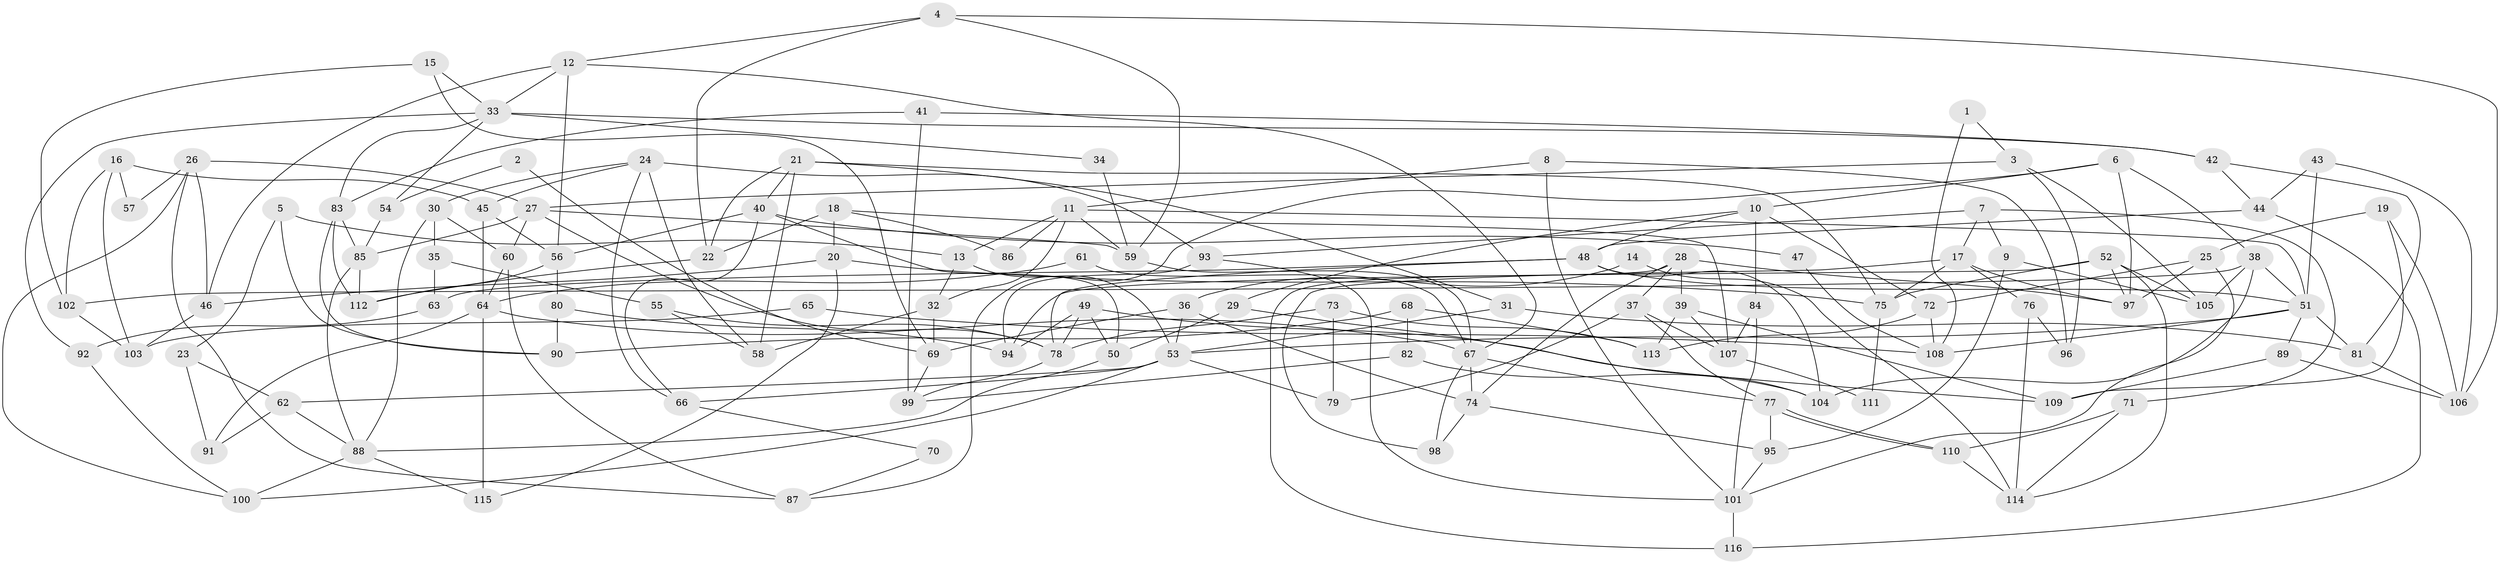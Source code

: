 // coarse degree distribution, {5: 0.22413793103448276, 2: 0.10344827586206896, 4: 0.25862068965517243, 8: 0.05172413793103448, 11: 0.017241379310344827, 3: 0.20689655172413793, 13: 0.017241379310344827, 7: 0.034482758620689655, 6: 0.034482758620689655, 10: 0.034482758620689655, 9: 0.017241379310344827}
// Generated by graph-tools (version 1.1) at 2025/55/03/04/25 21:55:09]
// undirected, 116 vertices, 232 edges
graph export_dot {
graph [start="1"]
  node [color=gray90,style=filled];
  1;
  2;
  3;
  4;
  5;
  6;
  7;
  8;
  9;
  10;
  11;
  12;
  13;
  14;
  15;
  16;
  17;
  18;
  19;
  20;
  21;
  22;
  23;
  24;
  25;
  26;
  27;
  28;
  29;
  30;
  31;
  32;
  33;
  34;
  35;
  36;
  37;
  38;
  39;
  40;
  41;
  42;
  43;
  44;
  45;
  46;
  47;
  48;
  49;
  50;
  51;
  52;
  53;
  54;
  55;
  56;
  57;
  58;
  59;
  60;
  61;
  62;
  63;
  64;
  65;
  66;
  67;
  68;
  69;
  70;
  71;
  72;
  73;
  74;
  75;
  76;
  77;
  78;
  79;
  80;
  81;
  82;
  83;
  84;
  85;
  86;
  87;
  88;
  89;
  90;
  91;
  92;
  93;
  94;
  95;
  96;
  97;
  98;
  99;
  100;
  101;
  102;
  103;
  104;
  105;
  106;
  107;
  108;
  109;
  110;
  111;
  112;
  113;
  114;
  115;
  116;
  1 -- 108;
  1 -- 3;
  2 -- 54;
  2 -- 69;
  3 -- 27;
  3 -- 96;
  3 -- 105;
  4 -- 59;
  4 -- 106;
  4 -- 12;
  4 -- 22;
  5 -- 13;
  5 -- 23;
  5 -- 90;
  6 -- 87;
  6 -- 10;
  6 -- 38;
  6 -- 97;
  7 -- 93;
  7 -- 17;
  7 -- 9;
  7 -- 71;
  8 -- 11;
  8 -- 101;
  8 -- 96;
  9 -- 105;
  9 -- 95;
  10 -- 84;
  10 -- 48;
  10 -- 29;
  10 -- 72;
  11 -- 32;
  11 -- 59;
  11 -- 13;
  11 -- 51;
  11 -- 86;
  12 -- 67;
  12 -- 33;
  12 -- 46;
  12 -- 56;
  13 -- 53;
  13 -- 32;
  14 -- 114;
  14 -- 36;
  15 -- 102;
  15 -- 69;
  15 -- 33;
  16 -- 103;
  16 -- 45;
  16 -- 57;
  16 -- 102;
  17 -- 75;
  17 -- 97;
  17 -- 76;
  17 -- 98;
  18 -- 22;
  18 -- 107;
  18 -- 20;
  18 -- 86;
  19 -- 25;
  19 -- 109;
  19 -- 106;
  20 -- 46;
  20 -- 75;
  20 -- 115;
  21 -- 22;
  21 -- 75;
  21 -- 31;
  21 -- 40;
  21 -- 58;
  22 -- 112;
  23 -- 91;
  23 -- 62;
  24 -- 58;
  24 -- 45;
  24 -- 30;
  24 -- 66;
  24 -- 93;
  25 -- 72;
  25 -- 97;
  25 -- 101;
  26 -- 100;
  26 -- 27;
  26 -- 46;
  26 -- 57;
  26 -- 87;
  27 -- 78;
  27 -- 85;
  27 -- 59;
  27 -- 60;
  28 -- 74;
  28 -- 39;
  28 -- 37;
  28 -- 97;
  28 -- 116;
  29 -- 104;
  29 -- 50;
  30 -- 35;
  30 -- 60;
  30 -- 88;
  31 -- 53;
  31 -- 81;
  32 -- 69;
  32 -- 58;
  33 -- 34;
  33 -- 42;
  33 -- 54;
  33 -- 83;
  33 -- 92;
  34 -- 59;
  35 -- 63;
  35 -- 55;
  36 -- 53;
  36 -- 74;
  36 -- 69;
  37 -- 77;
  37 -- 79;
  37 -- 107;
  38 -- 51;
  38 -- 102;
  38 -- 104;
  38 -- 105;
  39 -- 109;
  39 -- 113;
  39 -- 107;
  40 -- 56;
  40 -- 47;
  40 -- 50;
  40 -- 66;
  41 -- 42;
  41 -- 83;
  41 -- 99;
  42 -- 81;
  42 -- 44;
  43 -- 44;
  43 -- 51;
  43 -- 106;
  44 -- 116;
  44 -- 48;
  45 -- 56;
  45 -- 64;
  46 -- 103;
  47 -- 108;
  48 -- 51;
  48 -- 63;
  48 -- 78;
  48 -- 104;
  49 -- 50;
  49 -- 94;
  49 -- 78;
  49 -- 109;
  50 -- 88;
  51 -- 81;
  51 -- 53;
  51 -- 89;
  51 -- 108;
  52 -- 97;
  52 -- 105;
  52 -- 75;
  52 -- 94;
  52 -- 114;
  53 -- 66;
  53 -- 62;
  53 -- 79;
  53 -- 100;
  54 -- 85;
  55 -- 78;
  55 -- 58;
  56 -- 80;
  56 -- 112;
  59 -- 67;
  60 -- 64;
  60 -- 87;
  61 -- 64;
  61 -- 67;
  62 -- 88;
  62 -- 91;
  63 -- 92;
  64 -- 115;
  64 -- 67;
  64 -- 91;
  65 -- 108;
  65 -- 103;
  66 -- 70;
  67 -- 74;
  67 -- 77;
  67 -- 98;
  68 -- 82;
  68 -- 90;
  68 -- 113;
  69 -- 99;
  70 -- 87;
  71 -- 110;
  71 -- 114;
  72 -- 113;
  72 -- 108;
  73 -- 79;
  73 -- 78;
  73 -- 113;
  74 -- 95;
  74 -- 98;
  75 -- 111;
  76 -- 114;
  76 -- 96;
  77 -- 110;
  77 -- 110;
  77 -- 95;
  78 -- 99;
  80 -- 94;
  80 -- 90;
  81 -- 106;
  82 -- 104;
  82 -- 99;
  83 -- 85;
  83 -- 90;
  83 -- 112;
  84 -- 107;
  84 -- 101;
  85 -- 88;
  85 -- 112;
  88 -- 100;
  88 -- 115;
  89 -- 106;
  89 -- 109;
  92 -- 100;
  93 -- 101;
  93 -- 94;
  95 -- 101;
  101 -- 116;
  102 -- 103;
  107 -- 111;
  110 -- 114;
}
